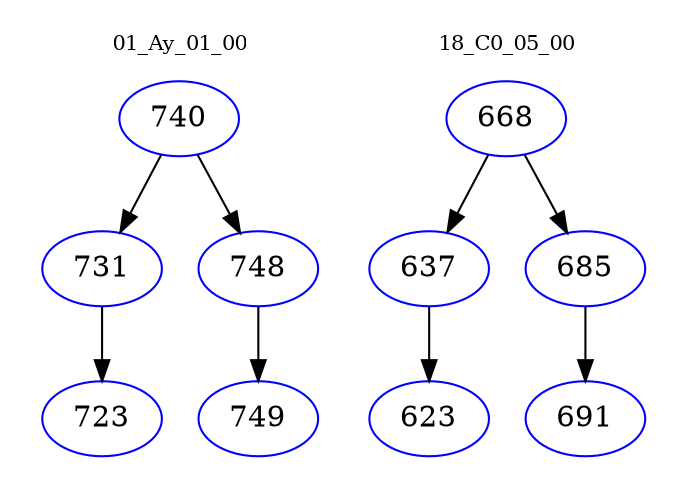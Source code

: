 digraph{
subgraph cluster_0 {
color = white
label = "01_Ay_01_00";
fontsize=10;
T0_740 [label="740", color="blue"]
T0_740 -> T0_731 [color="black"]
T0_731 [label="731", color="blue"]
T0_731 -> T0_723 [color="black"]
T0_723 [label="723", color="blue"]
T0_740 -> T0_748 [color="black"]
T0_748 [label="748", color="blue"]
T0_748 -> T0_749 [color="black"]
T0_749 [label="749", color="blue"]
}
subgraph cluster_1 {
color = white
label = "18_C0_05_00";
fontsize=10;
T1_668 [label="668", color="blue"]
T1_668 -> T1_637 [color="black"]
T1_637 [label="637", color="blue"]
T1_637 -> T1_623 [color="black"]
T1_623 [label="623", color="blue"]
T1_668 -> T1_685 [color="black"]
T1_685 [label="685", color="blue"]
T1_685 -> T1_691 [color="black"]
T1_691 [label="691", color="blue"]
}
}
